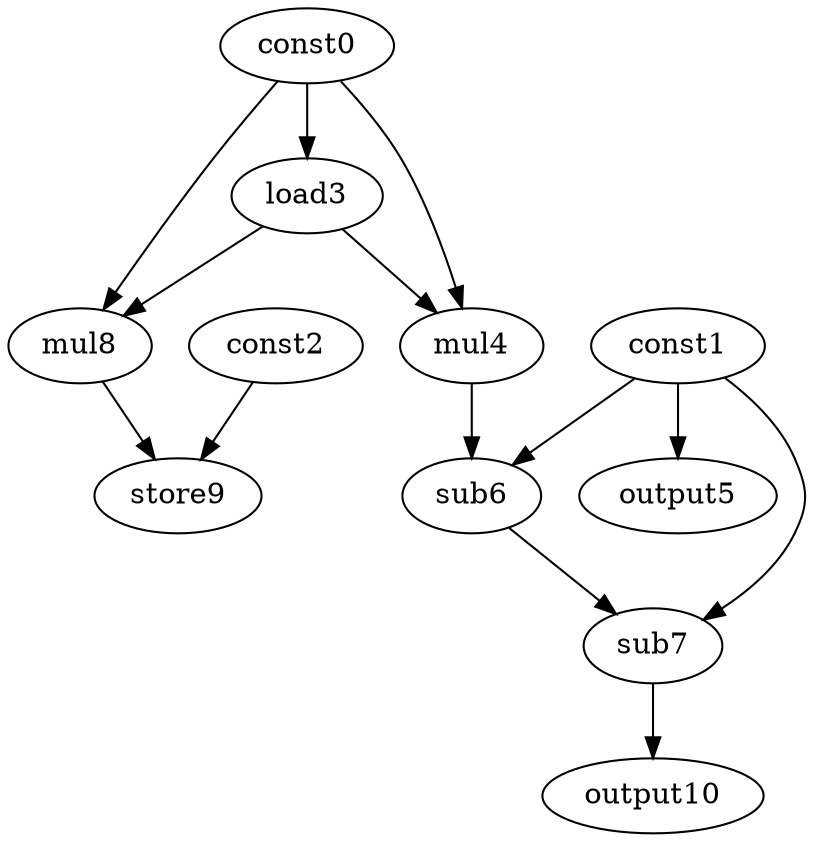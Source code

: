 digraph G { 
const0[opcode=const]; 
const1[opcode=const]; 
const2[opcode=const]; 
load3[opcode=load]; 
mul4[opcode=mul]; 
output5[opcode=output]; 
sub6[opcode=sub]; 
sub7[opcode=sub]; 
mul8[opcode=mul]; 
store9[opcode=store]; 
output10[opcode=output]; 
const0->load3[operand=0];
const1->output5[operand=0];
const0->mul4[operand=0];
load3->mul4[operand=1];
const0->mul8[operand=0];
load3->mul8[operand=1];
const1->sub6[operand=0];
mul4->sub6[operand=1];
mul8->store9[operand=0];
const2->store9[operand=1];
const1->sub7[operand=0];
sub6->sub7[operand=1];
sub7->output10[operand=0];
}
